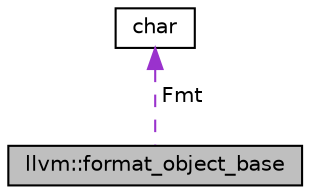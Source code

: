 digraph "llvm::format_object_base"
{
 // LATEX_PDF_SIZE
  bgcolor="transparent";
  edge [fontname="Helvetica",fontsize="10",labelfontname="Helvetica",labelfontsize="10"];
  node [fontname="Helvetica",fontsize="10",shape="box"];
  Node1 [label="llvm::format_object_base",height=0.2,width=0.4,color="black", fillcolor="grey75", style="filled", fontcolor="black",tooltip="This is a helper class used for handling formatted output."];
  Node2 -> Node1 [dir="back",color="darkorchid3",fontsize="10",style="dashed",label=" Fmt" ,fontname="Helvetica"];
  Node2 [label="char",height=0.2,width=0.4,color="black",URL="$classchar.html",tooltip=" "];
}
